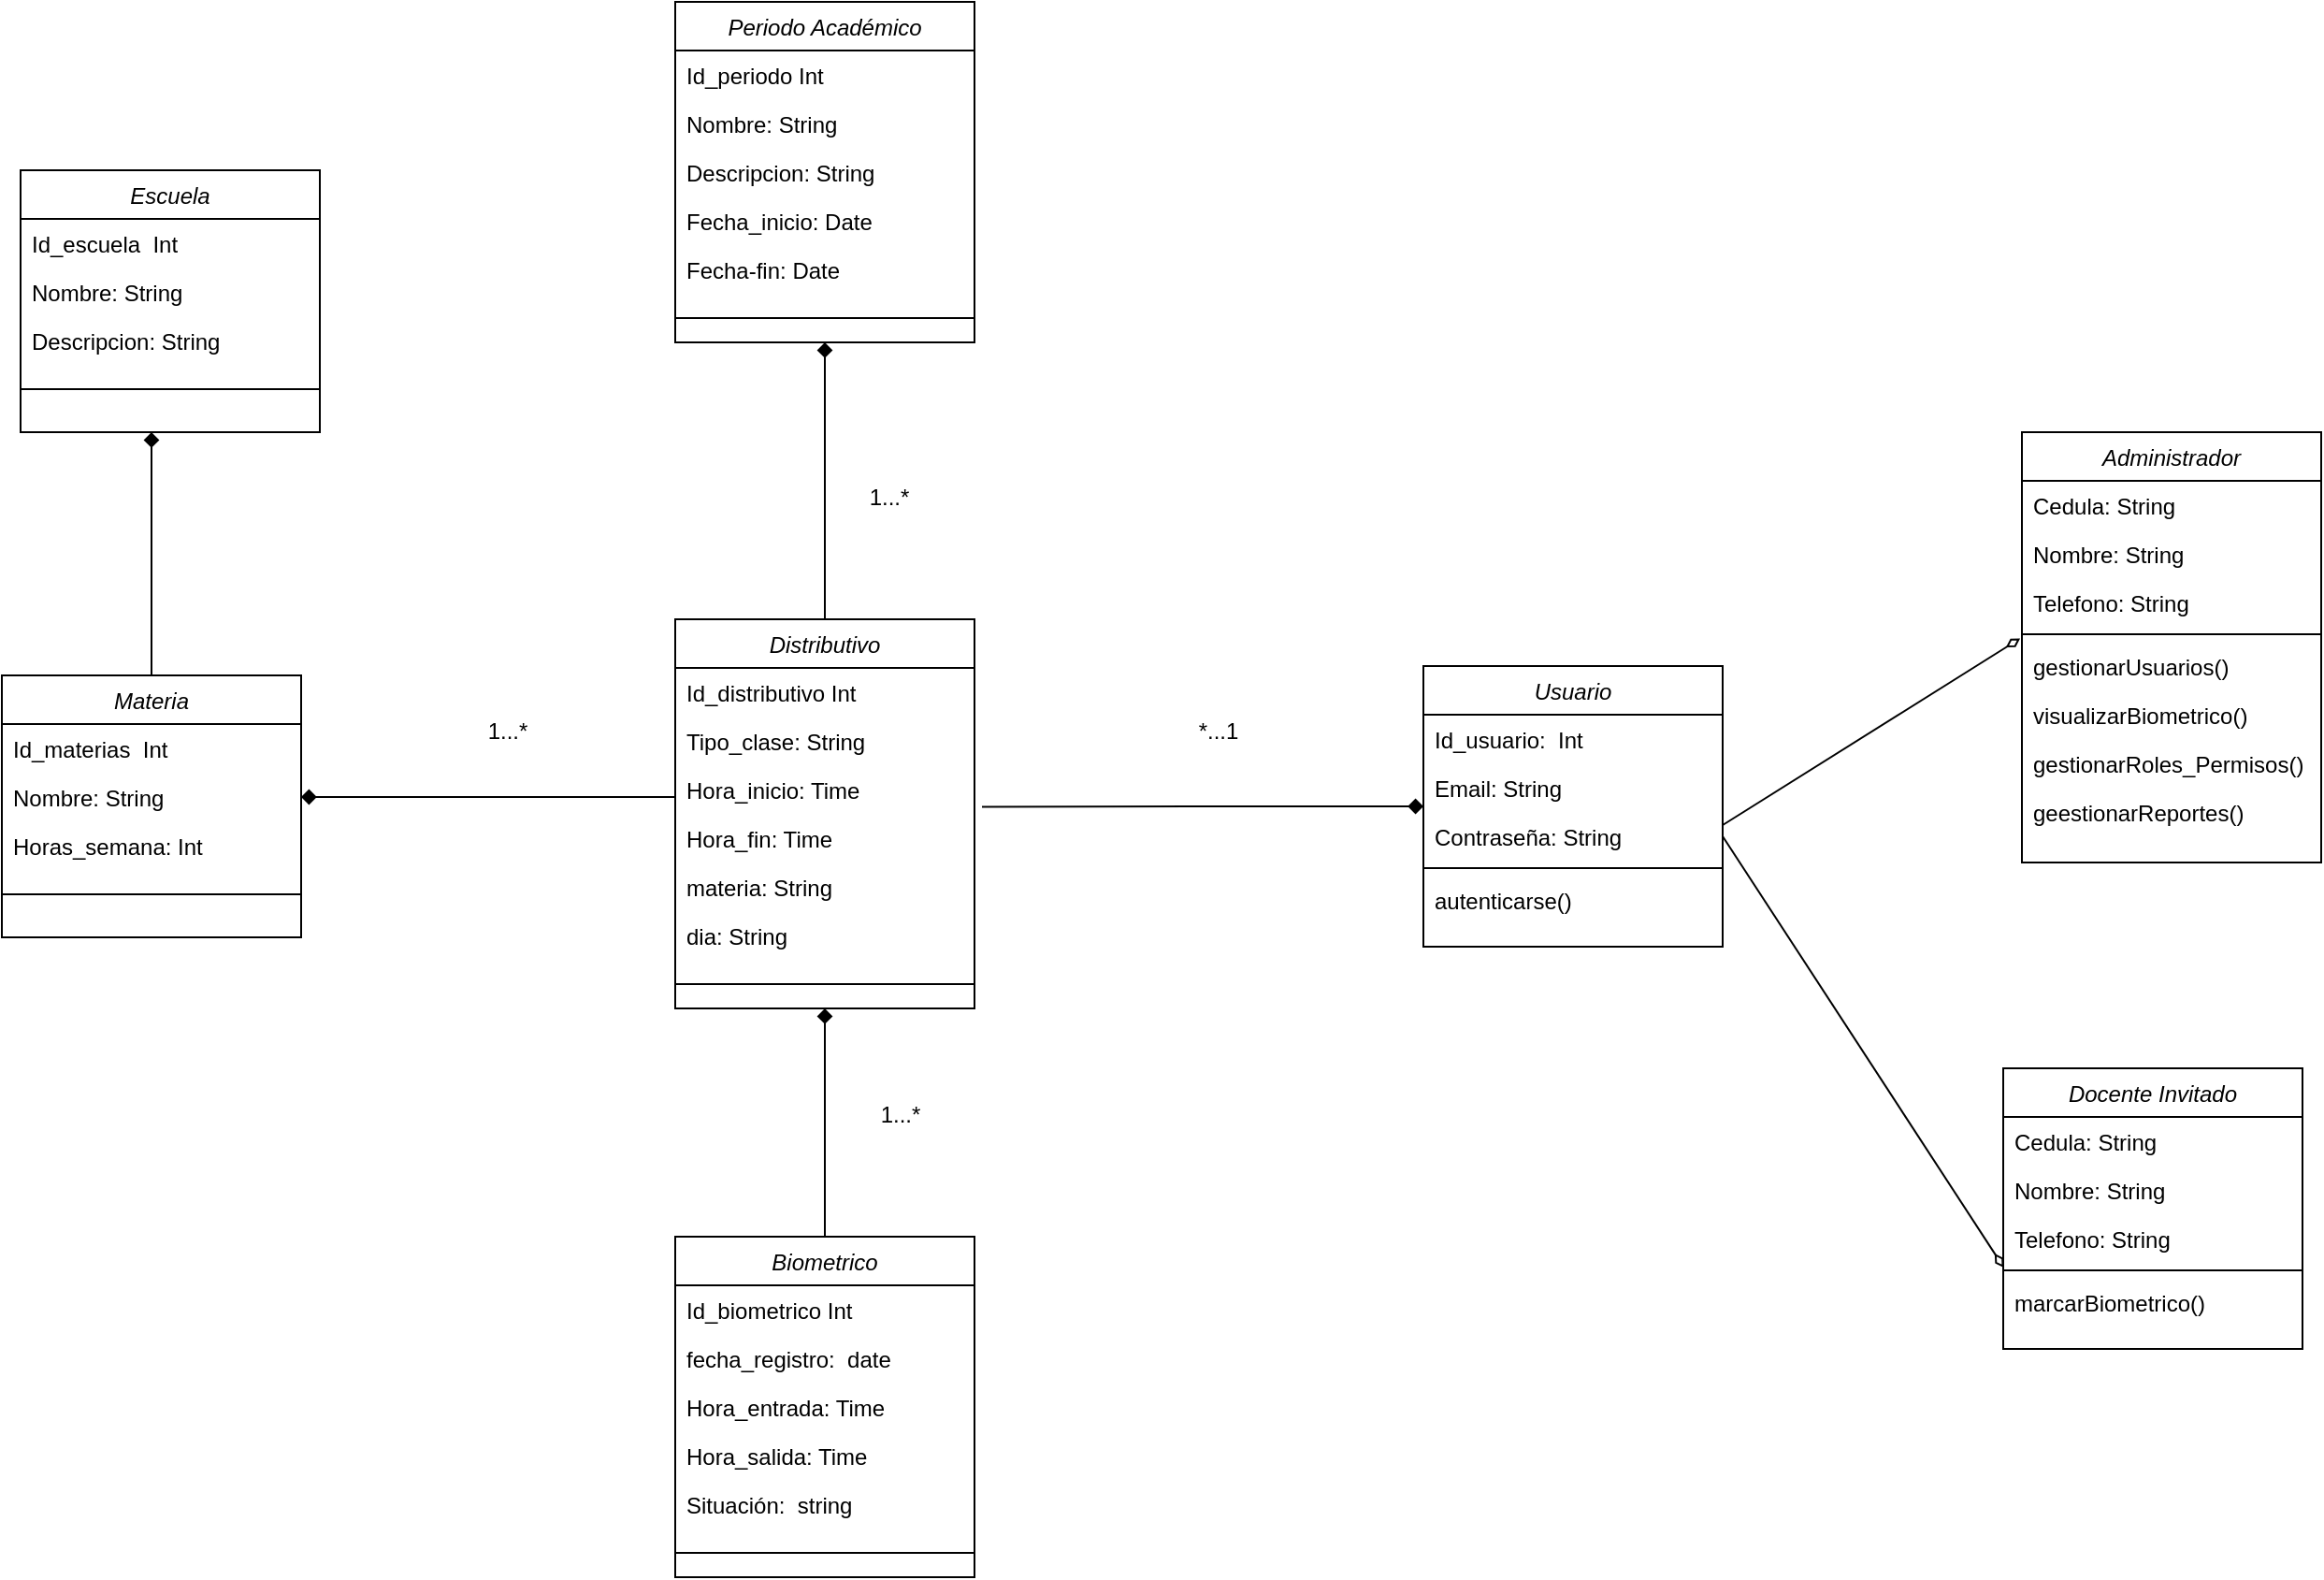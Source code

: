 <mxfile version="20.8.20" type="device"><diagram id="C5RBs43oDa-KdzZeNtuy" name="Page-1"><mxGraphModel dx="2756" dy="917" grid="1" gridSize="10" guides="1" tooltips="1" connect="1" arrows="1" fold="1" page="1" pageScale="1" pageWidth="827" pageHeight="1169" math="0" shadow="0"><root><mxCell id="WIyWlLk6GJQsqaUBKTNV-0"/><mxCell id="WIyWlLk6GJQsqaUBKTNV-1" parent="WIyWlLk6GJQsqaUBKTNV-0"/><mxCell id="zkfFHV4jXpPFQw0GAbJ--0" value="Administrador" style="swimlane;fontStyle=2;align=center;verticalAlign=top;childLayout=stackLayout;horizontal=1;startSize=26;horizontalStack=0;resizeParent=1;resizeLast=0;collapsible=1;marginBottom=0;rounded=0;shadow=0;strokeWidth=1;" parent="WIyWlLk6GJQsqaUBKTNV-1" vertex="1"><mxGeometry x="1000" y="270" width="160" height="230" as="geometry"><mxRectangle x="230" y="140" width="160" height="26" as="alternateBounds"/></mxGeometry></mxCell><mxCell id="zkfFHV4jXpPFQw0GAbJ--3" value="Cedula: String" style="text;align=left;verticalAlign=top;spacingLeft=4;spacingRight=4;overflow=hidden;rotatable=0;points=[[0,0.5],[1,0.5]];portConstraint=eastwest;rounded=0;shadow=0;html=0;" parent="zkfFHV4jXpPFQw0GAbJ--0" vertex="1"><mxGeometry y="26" width="160" height="26" as="geometry"/></mxCell><mxCell id="8IMqXCQ_CtN0bDljadkh-0" value="Nombre: String" style="text;align=left;verticalAlign=top;spacingLeft=4;spacingRight=4;overflow=hidden;rotatable=0;points=[[0,0.5],[1,0.5]];portConstraint=eastwest;rounded=0;shadow=0;html=0;" parent="zkfFHV4jXpPFQw0GAbJ--0" vertex="1"><mxGeometry y="52" width="160" height="26" as="geometry"/></mxCell><mxCell id="zkfFHV4jXpPFQw0GAbJ--2" value="Telefono: String" style="text;align=left;verticalAlign=top;spacingLeft=4;spacingRight=4;overflow=hidden;rotatable=0;points=[[0,0.5],[1,0.5]];portConstraint=eastwest;rounded=0;shadow=0;html=0;" parent="zkfFHV4jXpPFQw0GAbJ--0" vertex="1"><mxGeometry y="78" width="160" height="26" as="geometry"/></mxCell><mxCell id="zkfFHV4jXpPFQw0GAbJ--4" value="" style="line;html=1;strokeWidth=1;align=left;verticalAlign=middle;spacingTop=-1;spacingLeft=3;spacingRight=3;rotatable=0;labelPosition=right;points=[];portConstraint=eastwest;" parent="zkfFHV4jXpPFQw0GAbJ--0" vertex="1"><mxGeometry y="104" width="160" height="8" as="geometry"/></mxCell><mxCell id="8IMqXCQ_CtN0bDljadkh-20" value="gestionarUsuarios()" style="text;align=left;verticalAlign=top;spacingLeft=4;spacingRight=4;overflow=hidden;rotatable=0;points=[[0,0.5],[1,0.5]];portConstraint=eastwest;" parent="zkfFHV4jXpPFQw0GAbJ--0" vertex="1"><mxGeometry y="112" width="160" height="26" as="geometry"/></mxCell><mxCell id="8IMqXCQ_CtN0bDljadkh-77" value="visualizarBiometrico()" style="text;align=left;verticalAlign=top;spacingLeft=4;spacingRight=4;overflow=hidden;rotatable=0;points=[[0,0.5],[1,0.5]];portConstraint=eastwest;" parent="zkfFHV4jXpPFQw0GAbJ--0" vertex="1"><mxGeometry y="138" width="160" height="26" as="geometry"/></mxCell><mxCell id="8IMqXCQ_CtN0bDljadkh-46" value="gestionarRoles_Permisos()" style="text;align=left;verticalAlign=top;spacingLeft=4;spacingRight=4;overflow=hidden;rotatable=0;points=[[0,0.5],[1,0.5]];portConstraint=eastwest;" parent="zkfFHV4jXpPFQw0GAbJ--0" vertex="1"><mxGeometry y="164" width="160" height="26" as="geometry"/></mxCell><mxCell id="zkfFHV4jXpPFQw0GAbJ--5" value="geestionarReportes()" style="text;align=left;verticalAlign=top;spacingLeft=4;spacingRight=4;overflow=hidden;rotatable=0;points=[[0,0.5],[1,0.5]];portConstraint=eastwest;" parent="zkfFHV4jXpPFQw0GAbJ--0" vertex="1"><mxGeometry y="190" width="160" height="26" as="geometry"/></mxCell><mxCell id="8IMqXCQ_CtN0bDljadkh-3" value="Docente Invitado" style="swimlane;fontStyle=2;align=center;verticalAlign=top;childLayout=stackLayout;horizontal=1;startSize=26;horizontalStack=0;resizeParent=1;resizeLast=0;collapsible=1;marginBottom=0;rounded=0;shadow=0;strokeWidth=1;" parent="WIyWlLk6GJQsqaUBKTNV-1" vertex="1"><mxGeometry x="990" y="610" width="160" height="150" as="geometry"><mxRectangle x="230" y="140" width="160" height="26" as="alternateBounds"/></mxGeometry></mxCell><mxCell id="8IMqXCQ_CtN0bDljadkh-5" value="Cedula: String" style="text;align=left;verticalAlign=top;spacingLeft=4;spacingRight=4;overflow=hidden;rotatable=0;points=[[0,0.5],[1,0.5]];portConstraint=eastwest;rounded=0;shadow=0;html=0;" parent="8IMqXCQ_CtN0bDljadkh-3" vertex="1"><mxGeometry y="26" width="160" height="26" as="geometry"/></mxCell><mxCell id="8IMqXCQ_CtN0bDljadkh-6" value="Nombre: String" style="text;align=left;verticalAlign=top;spacingLeft=4;spacingRight=4;overflow=hidden;rotatable=0;points=[[0,0.5],[1,0.5]];portConstraint=eastwest;rounded=0;shadow=0;html=0;" parent="8IMqXCQ_CtN0bDljadkh-3" vertex="1"><mxGeometry y="52" width="160" height="26" as="geometry"/></mxCell><mxCell id="8IMqXCQ_CtN0bDljadkh-8" value="Telefono: String" style="text;align=left;verticalAlign=top;spacingLeft=4;spacingRight=4;overflow=hidden;rotatable=0;points=[[0,0.5],[1,0.5]];portConstraint=eastwest;rounded=0;shadow=0;html=0;" parent="8IMqXCQ_CtN0bDljadkh-3" vertex="1"><mxGeometry y="78" width="160" height="26" as="geometry"/></mxCell><mxCell id="8IMqXCQ_CtN0bDljadkh-9" value="" style="line;html=1;strokeWidth=1;align=left;verticalAlign=middle;spacingTop=-1;spacingLeft=3;spacingRight=3;rotatable=0;labelPosition=right;points=[];portConstraint=eastwest;" parent="8IMqXCQ_CtN0bDljadkh-3" vertex="1"><mxGeometry y="104" width="160" height="8" as="geometry"/></mxCell><mxCell id="8IMqXCQ_CtN0bDljadkh-10" value="marcarBiometrico()" style="text;align=left;verticalAlign=top;spacingLeft=4;spacingRight=4;overflow=hidden;rotatable=0;points=[[0,0.5],[1,0.5]];portConstraint=eastwest;" parent="8IMqXCQ_CtN0bDljadkh-3" vertex="1"><mxGeometry y="112" width="160" height="26" as="geometry"/></mxCell><mxCell id="8IMqXCQ_CtN0bDljadkh-72" style="edgeStyle=orthogonalEdgeStyle;rounded=0;orthogonalLoop=1;jettySize=auto;html=1;entryX=1.025;entryY=0.856;entryDx=0;entryDy=0;entryPerimeter=0;startArrow=diamond;startFill=1;endArrow=none;endFill=0;" parent="WIyWlLk6GJQsqaUBKTNV-1" source="8IMqXCQ_CtN0bDljadkh-22" target="8IMqXCQ_CtN0bDljadkh-59" edge="1"><mxGeometry relative="1" as="geometry"/></mxCell><mxCell id="8IMqXCQ_CtN0bDljadkh-22" value="Usuario" style="swimlane;fontStyle=2;align=center;verticalAlign=top;childLayout=stackLayout;horizontal=1;startSize=26;horizontalStack=0;resizeParent=1;resizeLast=0;collapsible=1;marginBottom=0;rounded=0;shadow=0;strokeWidth=1;" parent="WIyWlLk6GJQsqaUBKTNV-1" vertex="1"><mxGeometry x="680" y="395" width="160" height="150" as="geometry"><mxRectangle x="230" y="140" width="160" height="26" as="alternateBounds"/></mxGeometry></mxCell><mxCell id="8IMqXCQ_CtN0bDljadkh-23" value="Id_usuario:  Int" style="text;align=left;verticalAlign=top;spacingLeft=4;spacingRight=4;overflow=hidden;rotatable=0;points=[[0,0.5],[1,0.5]];portConstraint=eastwest;" parent="8IMqXCQ_CtN0bDljadkh-22" vertex="1"><mxGeometry y="26" width="160" height="26" as="geometry"/></mxCell><mxCell id="8IMqXCQ_CtN0bDljadkh-31" value="Email: String" style="text;align=left;verticalAlign=top;spacingLeft=4;spacingRight=4;overflow=hidden;rotatable=0;points=[[0,0.5],[1,0.5]];portConstraint=eastwest;rounded=0;shadow=0;html=0;" parent="8IMqXCQ_CtN0bDljadkh-22" vertex="1"><mxGeometry y="52" width="160" height="26" as="geometry"/></mxCell><mxCell id="8IMqXCQ_CtN0bDljadkh-26" value="Contraseña: String" style="text;align=left;verticalAlign=top;spacingLeft=4;spacingRight=4;overflow=hidden;rotatable=0;points=[[0,0.5],[1,0.5]];portConstraint=eastwest;rounded=0;shadow=0;html=0;" parent="8IMqXCQ_CtN0bDljadkh-22" vertex="1"><mxGeometry y="78" width="160" height="26" as="geometry"/></mxCell><mxCell id="8IMqXCQ_CtN0bDljadkh-28" value="" style="line;html=1;strokeWidth=1;align=left;verticalAlign=middle;spacingTop=-1;spacingLeft=3;spacingRight=3;rotatable=0;labelPosition=right;points=[];portConstraint=eastwest;" parent="8IMqXCQ_CtN0bDljadkh-22" vertex="1"><mxGeometry y="104" width="160" height="8" as="geometry"/></mxCell><mxCell id="8IMqXCQ_CtN0bDljadkh-29" value="autenticarse()" style="text;align=left;verticalAlign=top;spacingLeft=4;spacingRight=4;overflow=hidden;rotatable=0;points=[[0,0.5],[1,0.5]];portConstraint=eastwest;" parent="8IMqXCQ_CtN0bDljadkh-22" vertex="1"><mxGeometry y="112" width="160" height="26" as="geometry"/></mxCell><mxCell id="8IMqXCQ_CtN0bDljadkh-34" value="Escuela" style="swimlane;fontStyle=2;align=center;verticalAlign=top;childLayout=stackLayout;horizontal=1;startSize=26;horizontalStack=0;resizeParent=1;resizeLast=0;collapsible=1;marginBottom=0;rounded=0;shadow=0;strokeWidth=1;" parent="WIyWlLk6GJQsqaUBKTNV-1" vertex="1"><mxGeometry x="-70" y="130" width="160" height="140" as="geometry"><mxRectangle x="230" y="140" width="160" height="26" as="alternateBounds"/></mxGeometry></mxCell><mxCell id="8IMqXCQ_CtN0bDljadkh-35" value="Id_escuela  Int" style="text;align=left;verticalAlign=top;spacingLeft=4;spacingRight=4;overflow=hidden;rotatable=0;points=[[0,0.5],[1,0.5]];portConstraint=eastwest;" parent="8IMqXCQ_CtN0bDljadkh-34" vertex="1"><mxGeometry y="26" width="160" height="26" as="geometry"/></mxCell><mxCell id="8IMqXCQ_CtN0bDljadkh-36" value="Nombre: String" style="text;align=left;verticalAlign=top;spacingLeft=4;spacingRight=4;overflow=hidden;rotatable=0;points=[[0,0.5],[1,0.5]];portConstraint=eastwest;rounded=0;shadow=0;html=0;" parent="8IMqXCQ_CtN0bDljadkh-34" vertex="1"><mxGeometry y="52" width="160" height="26" as="geometry"/></mxCell><mxCell id="8IMqXCQ_CtN0bDljadkh-37" value="Descripcion: String" style="text;align=left;verticalAlign=top;spacingLeft=4;spacingRight=4;overflow=hidden;rotatable=0;points=[[0,0.5],[1,0.5]];portConstraint=eastwest;rounded=0;shadow=0;html=0;" parent="8IMqXCQ_CtN0bDljadkh-34" vertex="1"><mxGeometry y="78" width="160" height="26" as="geometry"/></mxCell><mxCell id="8IMqXCQ_CtN0bDljadkh-38" value="" style="line;html=1;strokeWidth=1;align=left;verticalAlign=middle;spacingTop=-1;spacingLeft=3;spacingRight=3;rotatable=0;labelPosition=right;points=[];portConstraint=eastwest;" parent="8IMqXCQ_CtN0bDljadkh-34" vertex="1"><mxGeometry y="104" width="160" height="26" as="geometry"/></mxCell><mxCell id="8IMqXCQ_CtN0bDljadkh-73" style="edgeStyle=orthogonalEdgeStyle;rounded=0;orthogonalLoop=1;jettySize=auto;html=1;entryX=0.5;entryY=0;entryDx=0;entryDy=0;startArrow=diamond;startFill=1;endArrow=none;endFill=0;" parent="WIyWlLk6GJQsqaUBKTNV-1" source="8IMqXCQ_CtN0bDljadkh-40" target="8IMqXCQ_CtN0bDljadkh-54" edge="1"><mxGeometry relative="1" as="geometry"/></mxCell><mxCell id="8IMqXCQ_CtN0bDljadkh-40" value="Periodo Académico" style="swimlane;fontStyle=2;align=center;verticalAlign=top;childLayout=stackLayout;horizontal=1;startSize=26;horizontalStack=0;resizeParent=1;resizeLast=0;collapsible=1;marginBottom=0;rounded=0;shadow=0;strokeWidth=1;" parent="WIyWlLk6GJQsqaUBKTNV-1" vertex="1"><mxGeometry x="280" y="40" width="160" height="182" as="geometry"><mxRectangle x="230" y="140" width="160" height="26" as="alternateBounds"/></mxGeometry></mxCell><mxCell id="8IMqXCQ_CtN0bDljadkh-41" value="Id_periodo Int" style="text;align=left;verticalAlign=top;spacingLeft=4;spacingRight=4;overflow=hidden;rotatable=0;points=[[0,0.5],[1,0.5]];portConstraint=eastwest;" parent="8IMqXCQ_CtN0bDljadkh-40" vertex="1"><mxGeometry y="26" width="160" height="26" as="geometry"/></mxCell><mxCell id="8IMqXCQ_CtN0bDljadkh-42" value="Nombre: String" style="text;align=left;verticalAlign=top;spacingLeft=4;spacingRight=4;overflow=hidden;rotatable=0;points=[[0,0.5],[1,0.5]];portConstraint=eastwest;rounded=0;shadow=0;html=0;" parent="8IMqXCQ_CtN0bDljadkh-40" vertex="1"><mxGeometry y="52" width="160" height="26" as="geometry"/></mxCell><mxCell id="8IMqXCQ_CtN0bDljadkh-48" value="Descripcion: String" style="text;align=left;verticalAlign=top;spacingLeft=4;spacingRight=4;overflow=hidden;rotatable=0;points=[[0,0.5],[1,0.5]];portConstraint=eastwest;rounded=0;shadow=0;html=0;" parent="8IMqXCQ_CtN0bDljadkh-40" vertex="1"><mxGeometry y="78" width="160" height="26" as="geometry"/></mxCell><mxCell id="8IMqXCQ_CtN0bDljadkh-47" value="Fecha_inicio: Date" style="text;align=left;verticalAlign=top;spacingLeft=4;spacingRight=4;overflow=hidden;rotatable=0;points=[[0,0.5],[1,0.5]];portConstraint=eastwest;rounded=0;shadow=0;html=0;" parent="8IMqXCQ_CtN0bDljadkh-40" vertex="1"><mxGeometry y="104" width="160" height="26" as="geometry"/></mxCell><mxCell id="8IMqXCQ_CtN0bDljadkh-43" value="Fecha-fin: Date" style="text;align=left;verticalAlign=top;spacingLeft=4;spacingRight=4;overflow=hidden;rotatable=0;points=[[0,0.5],[1,0.5]];portConstraint=eastwest;rounded=0;shadow=0;html=0;" parent="8IMqXCQ_CtN0bDljadkh-40" vertex="1"><mxGeometry y="130" width="160" height="26" as="geometry"/></mxCell><mxCell id="8IMqXCQ_CtN0bDljadkh-44" value="" style="line;html=1;strokeWidth=1;align=left;verticalAlign=middle;spacingTop=-1;spacingLeft=3;spacingRight=3;rotatable=0;labelPosition=right;points=[];portConstraint=eastwest;" parent="8IMqXCQ_CtN0bDljadkh-40" vertex="1"><mxGeometry y="156" width="160" height="26" as="geometry"/></mxCell><mxCell id="8IMqXCQ_CtN0bDljadkh-70" style="edgeStyle=orthogonalEdgeStyle;rounded=0;orthogonalLoop=1;jettySize=auto;html=1;endArrow=diamond;endFill=1;" parent="WIyWlLk6GJQsqaUBKTNV-1" source="8IMqXCQ_CtN0bDljadkh-49" edge="1"><mxGeometry relative="1" as="geometry"><mxPoint y="270" as="targetPoint"/></mxGeometry></mxCell><mxCell id="8IMqXCQ_CtN0bDljadkh-49" value="Materia" style="swimlane;fontStyle=2;align=center;verticalAlign=top;childLayout=stackLayout;horizontal=1;startSize=26;horizontalStack=0;resizeParent=1;resizeLast=0;collapsible=1;marginBottom=0;rounded=0;shadow=0;strokeWidth=1;" parent="WIyWlLk6GJQsqaUBKTNV-1" vertex="1"><mxGeometry x="-80" y="400" width="160" height="140" as="geometry"><mxRectangle x="230" y="140" width="160" height="26" as="alternateBounds"/></mxGeometry></mxCell><mxCell id="8IMqXCQ_CtN0bDljadkh-50" value="Id_materias  Int" style="text;align=left;verticalAlign=top;spacingLeft=4;spacingRight=4;overflow=hidden;rotatable=0;points=[[0,0.5],[1,0.5]];portConstraint=eastwest;" parent="8IMqXCQ_CtN0bDljadkh-49" vertex="1"><mxGeometry y="26" width="160" height="26" as="geometry"/></mxCell><mxCell id="8IMqXCQ_CtN0bDljadkh-51" value="Nombre: String" style="text;align=left;verticalAlign=top;spacingLeft=4;spacingRight=4;overflow=hidden;rotatable=0;points=[[0,0.5],[1,0.5]];portConstraint=eastwest;rounded=0;shadow=0;html=0;" parent="8IMqXCQ_CtN0bDljadkh-49" vertex="1"><mxGeometry y="52" width="160" height="26" as="geometry"/></mxCell><mxCell id="8IMqXCQ_CtN0bDljadkh-52" value="Horas_semana: Int" style="text;align=left;verticalAlign=top;spacingLeft=4;spacingRight=4;overflow=hidden;rotatable=0;points=[[0,0.5],[1,0.5]];portConstraint=eastwest;rounded=0;shadow=0;html=0;" parent="8IMqXCQ_CtN0bDljadkh-49" vertex="1"><mxGeometry y="78" width="160" height="26" as="geometry"/></mxCell><mxCell id="8IMqXCQ_CtN0bDljadkh-53" value="" style="line;html=1;strokeWidth=1;align=left;verticalAlign=middle;spacingTop=-1;spacingLeft=3;spacingRight=3;rotatable=0;labelPosition=right;points=[];portConstraint=eastwest;" parent="8IMqXCQ_CtN0bDljadkh-49" vertex="1"><mxGeometry y="104" width="160" height="26" as="geometry"/></mxCell><mxCell id="8IMqXCQ_CtN0bDljadkh-74" style="edgeStyle=orthogonalEdgeStyle;rounded=0;orthogonalLoop=1;jettySize=auto;html=1;entryX=0.5;entryY=0;entryDx=0;entryDy=0;startArrow=diamond;startFill=1;endArrow=none;endFill=0;" parent="WIyWlLk6GJQsqaUBKTNV-1" source="8IMqXCQ_CtN0bDljadkh-54" target="8IMqXCQ_CtN0bDljadkh-62" edge="1"><mxGeometry relative="1" as="geometry"/></mxCell><mxCell id="8IMqXCQ_CtN0bDljadkh-54" value="Distributivo" style="swimlane;fontStyle=2;align=center;verticalAlign=top;childLayout=stackLayout;horizontal=1;startSize=26;horizontalStack=0;resizeParent=1;resizeLast=0;collapsible=1;marginBottom=0;rounded=0;shadow=0;strokeWidth=1;" parent="WIyWlLk6GJQsqaUBKTNV-1" vertex="1"><mxGeometry x="280" y="370" width="160" height="208" as="geometry"><mxRectangle x="230" y="140" width="160" height="26" as="alternateBounds"/></mxGeometry></mxCell><mxCell id="8IMqXCQ_CtN0bDljadkh-55" value="Id_distributivo Int" style="text;align=left;verticalAlign=top;spacingLeft=4;spacingRight=4;overflow=hidden;rotatable=0;points=[[0,0.5],[1,0.5]];portConstraint=eastwest;" parent="8IMqXCQ_CtN0bDljadkh-54" vertex="1"><mxGeometry y="26" width="160" height="26" as="geometry"/></mxCell><mxCell id="8IMqXCQ_CtN0bDljadkh-56" value="Tipo_clase: String" style="text;align=left;verticalAlign=top;spacingLeft=4;spacingRight=4;overflow=hidden;rotatable=0;points=[[0,0.5],[1,0.5]];portConstraint=eastwest;rounded=0;shadow=0;html=0;" parent="8IMqXCQ_CtN0bDljadkh-54" vertex="1"><mxGeometry y="52" width="160" height="26" as="geometry"/></mxCell><mxCell id="8IMqXCQ_CtN0bDljadkh-59" value="Hora_inicio: Time" style="text;align=left;verticalAlign=top;spacingLeft=4;spacingRight=4;overflow=hidden;rotatable=0;points=[[0,0.5],[1,0.5]];portConstraint=eastwest;rounded=0;shadow=0;html=0;" parent="8IMqXCQ_CtN0bDljadkh-54" vertex="1"><mxGeometry y="78" width="160" height="26" as="geometry"/></mxCell><mxCell id="8IMqXCQ_CtN0bDljadkh-60" value="Hora_fin: Time" style="text;align=left;verticalAlign=top;spacingLeft=4;spacingRight=4;overflow=hidden;rotatable=0;points=[[0,0.5],[1,0.5]];portConstraint=eastwest;rounded=0;shadow=0;html=0;" parent="8IMqXCQ_CtN0bDljadkh-54" vertex="1"><mxGeometry y="104" width="160" height="26" as="geometry"/></mxCell><mxCell id="8IMqXCQ_CtN0bDljadkh-61" value="materia: String" style="text;align=left;verticalAlign=top;spacingLeft=4;spacingRight=4;overflow=hidden;rotatable=0;points=[[0,0.5],[1,0.5]];portConstraint=eastwest;rounded=0;shadow=0;html=0;" parent="8IMqXCQ_CtN0bDljadkh-54" vertex="1"><mxGeometry y="130" width="160" height="26" as="geometry"/></mxCell><mxCell id="8IMqXCQ_CtN0bDljadkh-57" value="dia: String" style="text;align=left;verticalAlign=top;spacingLeft=4;spacingRight=4;overflow=hidden;rotatable=0;points=[[0,0.5],[1,0.5]];portConstraint=eastwest;rounded=0;shadow=0;html=0;" parent="8IMqXCQ_CtN0bDljadkh-54" vertex="1"><mxGeometry y="156" width="160" height="26" as="geometry"/></mxCell><mxCell id="8IMqXCQ_CtN0bDljadkh-58" value="" style="line;html=1;strokeWidth=1;align=left;verticalAlign=middle;spacingTop=-1;spacingLeft=3;spacingRight=3;rotatable=0;labelPosition=right;points=[];portConstraint=eastwest;" parent="8IMqXCQ_CtN0bDljadkh-54" vertex="1"><mxGeometry y="182" width="160" height="26" as="geometry"/></mxCell><mxCell id="8IMqXCQ_CtN0bDljadkh-62" value="Biometrico" style="swimlane;fontStyle=2;align=center;verticalAlign=top;childLayout=stackLayout;horizontal=1;startSize=26;horizontalStack=0;resizeParent=1;resizeLast=0;collapsible=1;marginBottom=0;rounded=0;shadow=0;strokeWidth=1;" parent="WIyWlLk6GJQsqaUBKTNV-1" vertex="1"><mxGeometry x="280" y="700" width="160" height="182" as="geometry"><mxRectangle x="230" y="140" width="160" height="26" as="alternateBounds"/></mxGeometry></mxCell><mxCell id="8IMqXCQ_CtN0bDljadkh-63" value="Id_biometrico Int" style="text;align=left;verticalAlign=top;spacingLeft=4;spacingRight=4;overflow=hidden;rotatable=0;points=[[0,0.5],[1,0.5]];portConstraint=eastwest;" parent="8IMqXCQ_CtN0bDljadkh-62" vertex="1"><mxGeometry y="26" width="160" height="26" as="geometry"/></mxCell><mxCell id="zop8D3VGPS1LcjItsb5F-0" value="fecha_registro:  date" style="text;align=left;verticalAlign=top;spacingLeft=4;spacingRight=4;overflow=hidden;rotatable=0;points=[[0,0.5],[1,0.5]];portConstraint=eastwest;" vertex="1" parent="8IMqXCQ_CtN0bDljadkh-62"><mxGeometry y="52" width="160" height="26" as="geometry"/></mxCell><mxCell id="8IMqXCQ_CtN0bDljadkh-65" value="Hora_entrada: Time" style="text;align=left;verticalAlign=top;spacingLeft=4;spacingRight=4;overflow=hidden;rotatable=0;points=[[0,0.5],[1,0.5]];portConstraint=eastwest;rounded=0;shadow=0;html=0;" parent="8IMqXCQ_CtN0bDljadkh-62" vertex="1"><mxGeometry y="78" width="160" height="26" as="geometry"/></mxCell><mxCell id="8IMqXCQ_CtN0bDljadkh-66" value="Hora_salida: Time" style="text;align=left;verticalAlign=top;spacingLeft=4;spacingRight=4;overflow=hidden;rotatable=0;points=[[0,0.5],[1,0.5]];portConstraint=eastwest;rounded=0;shadow=0;html=0;" parent="8IMqXCQ_CtN0bDljadkh-62" vertex="1"><mxGeometry y="104" width="160" height="26" as="geometry"/></mxCell><mxCell id="zop8D3VGPS1LcjItsb5F-1" value="Situación:  string" style="text;align=left;verticalAlign=top;spacingLeft=4;spacingRight=4;overflow=hidden;rotatable=0;points=[[0,0.5],[1,0.5]];portConstraint=eastwest;rounded=0;shadow=0;html=0;" vertex="1" parent="8IMqXCQ_CtN0bDljadkh-62"><mxGeometry y="130" width="160" height="26" as="geometry"/></mxCell><mxCell id="8IMqXCQ_CtN0bDljadkh-69" value="" style="line;html=1;strokeWidth=1;align=left;verticalAlign=middle;spacingTop=-1;spacingLeft=3;spacingRight=3;rotatable=0;labelPosition=right;points=[];portConstraint=eastwest;" parent="8IMqXCQ_CtN0bDljadkh-62" vertex="1"><mxGeometry y="156" width="160" height="26" as="geometry"/></mxCell><mxCell id="8IMqXCQ_CtN0bDljadkh-71" style="edgeStyle=orthogonalEdgeStyle;rounded=0;orthogonalLoop=1;jettySize=auto;html=1;endArrow=none;endFill=0;startArrow=diamond;startFill=1;" parent="WIyWlLk6GJQsqaUBKTNV-1" source="8IMqXCQ_CtN0bDljadkh-51" edge="1"><mxGeometry relative="1" as="geometry"><mxPoint x="280" y="465" as="targetPoint"/></mxGeometry></mxCell><mxCell id="8IMqXCQ_CtN0bDljadkh-75" value="" style="endArrow=diamondThin;html=1;rounded=0;exitX=1;exitY=0.269;exitDx=0;exitDy=0;exitPerimeter=0;entryX=-0.006;entryY=-0.067;entryDx=0;entryDy=0;entryPerimeter=0;endFill=0;" parent="WIyWlLk6GJQsqaUBKTNV-1" source="8IMqXCQ_CtN0bDljadkh-26" edge="1"><mxGeometry width="50" height="50" relative="1" as="geometry"><mxPoint x="910" y="500" as="sourcePoint"/><mxPoint x="999.04" y="380.258" as="targetPoint"/></mxGeometry></mxCell><mxCell id="8IMqXCQ_CtN0bDljadkh-76" value="" style="endArrow=diamondThin;html=1;rounded=0;exitX=1;exitY=0.5;exitDx=0;exitDy=0;entryX=0.002;entryY=1.097;entryDx=0;entryDy=0;entryPerimeter=0;endFill=0;" parent="WIyWlLk6GJQsqaUBKTNV-1" source="8IMqXCQ_CtN0bDljadkh-26" target="8IMqXCQ_CtN0bDljadkh-8" edge="1"><mxGeometry width="50" height="50" relative="1" as="geometry"><mxPoint x="900" y="640" as="sourcePoint"/><mxPoint x="950" y="590" as="targetPoint"/></mxGeometry></mxCell><mxCell id="8IMqXCQ_CtN0bDljadkh-78" value="1...*" style="text;html=1;align=center;verticalAlign=middle;resizable=0;points=[];autosize=1;strokeColor=none;fillColor=none;" parent="WIyWlLk6GJQsqaUBKTNV-1" vertex="1"><mxGeometry x="170" y="415" width="40" height="30" as="geometry"/></mxCell><mxCell id="8IMqXCQ_CtN0bDljadkh-79" value="1...*" style="text;html=1;align=center;verticalAlign=middle;resizable=0;points=[];autosize=1;strokeColor=none;fillColor=none;" parent="WIyWlLk6GJQsqaUBKTNV-1" vertex="1"><mxGeometry x="374" y="290" width="40" height="30" as="geometry"/></mxCell><mxCell id="8IMqXCQ_CtN0bDljadkh-80" value="*...1" style="text;html=1;align=center;verticalAlign=middle;resizable=0;points=[];autosize=1;strokeColor=none;fillColor=none;" parent="WIyWlLk6GJQsqaUBKTNV-1" vertex="1"><mxGeometry x="550" y="415" width="40" height="30" as="geometry"/></mxCell><mxCell id="8IMqXCQ_CtN0bDljadkh-81" value="1...*" style="text;html=1;align=center;verticalAlign=middle;resizable=0;points=[];autosize=1;strokeColor=none;fillColor=none;" parent="WIyWlLk6GJQsqaUBKTNV-1" vertex="1"><mxGeometry x="380" y="620" width="40" height="30" as="geometry"/></mxCell></root></mxGraphModel></diagram></mxfile>